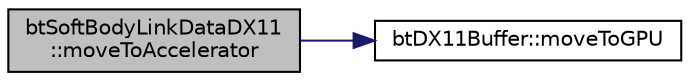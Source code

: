 digraph "btSoftBodyLinkDataDX11::moveToAccelerator"
{
  edge [fontname="Helvetica",fontsize="10",labelfontname="Helvetica",labelfontsize="10"];
  node [fontname="Helvetica",fontsize="10",shape=record];
  rankdir="LR";
  Node1 [label="btSoftBodyLinkDataDX11\l::moveToAccelerator",height=0.2,width=0.4,color="black", fillcolor="grey75", style="filled", fontcolor="black"];
  Node1 -> Node2 [color="midnightblue",fontsize="10",style="solid"];
  Node2 [label="btDX11Buffer::moveToGPU",height=0.2,width=0.4,color="black", fillcolor="white", style="filled",URL="$classbt_d_x11_buffer.html#a6d374469254cb3c03d6e18d03ca8a23c"];
}
